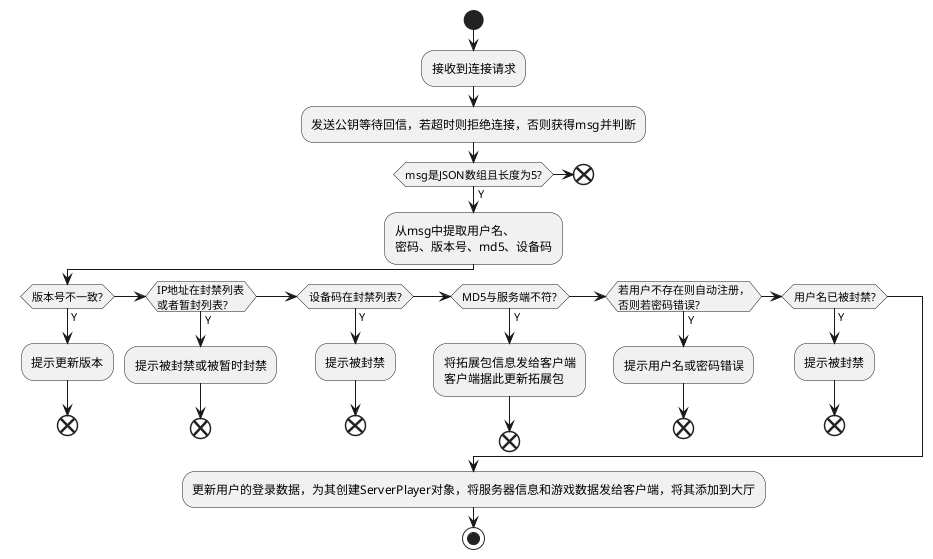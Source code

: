 @startuml
start
:接收到连接请求;
:发送公钥等待回信，若超时则拒绝连接，否则获得msg并判断;
if (msg是JSON数组且长度为5?) then (Y)
  :从msg中提取用户名、
  密码、版本号、md5、设备码;
  if (版本号不一致?) then (Y)
    :提示更新版本;
    end
  elseif (IP地址在封禁列表\n或者暂封列表?) then (Y)
    :提示被封禁或被暂时封禁;
    end
  elseif (设备码在封禁列表?) then (Y)
    :提示被封禁;
    end
  elseif (MD5与服务端不符?) then (Y)
    :将拓展包信息发给客户端
    客户端据此更新拓展包;
    end
  elseif (若用户不存在则自动注册，\n否则若密码错误?) then (Y)
    :提示用户名或密码错误;
    end
  elseif (用户名已被封禁?) then (Y)
    :提示被封禁;
    end
  endif
else
  end
endif
:更新用户的登录数据，为其创建ServerPlayer对象，将服务器信息和游戏数据发给客户端，将其添加到大厅;
stop
@enduml

